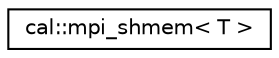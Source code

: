 digraph "Graphical Class Hierarchy"
{
  edge [fontname="Helvetica",fontsize="10",labelfontname="Helvetica",labelfontsize="10"];
  node [fontname="Helvetica",fontsize="10",shape=record];
  rankdir="LR";
  Node1 [label="cal::mpi_shmem\< T \>",height=0.2,width=0.4,color="black", fillcolor="white", style="filled",URL="$classcal_1_1mpi__shmem.html"];
}
